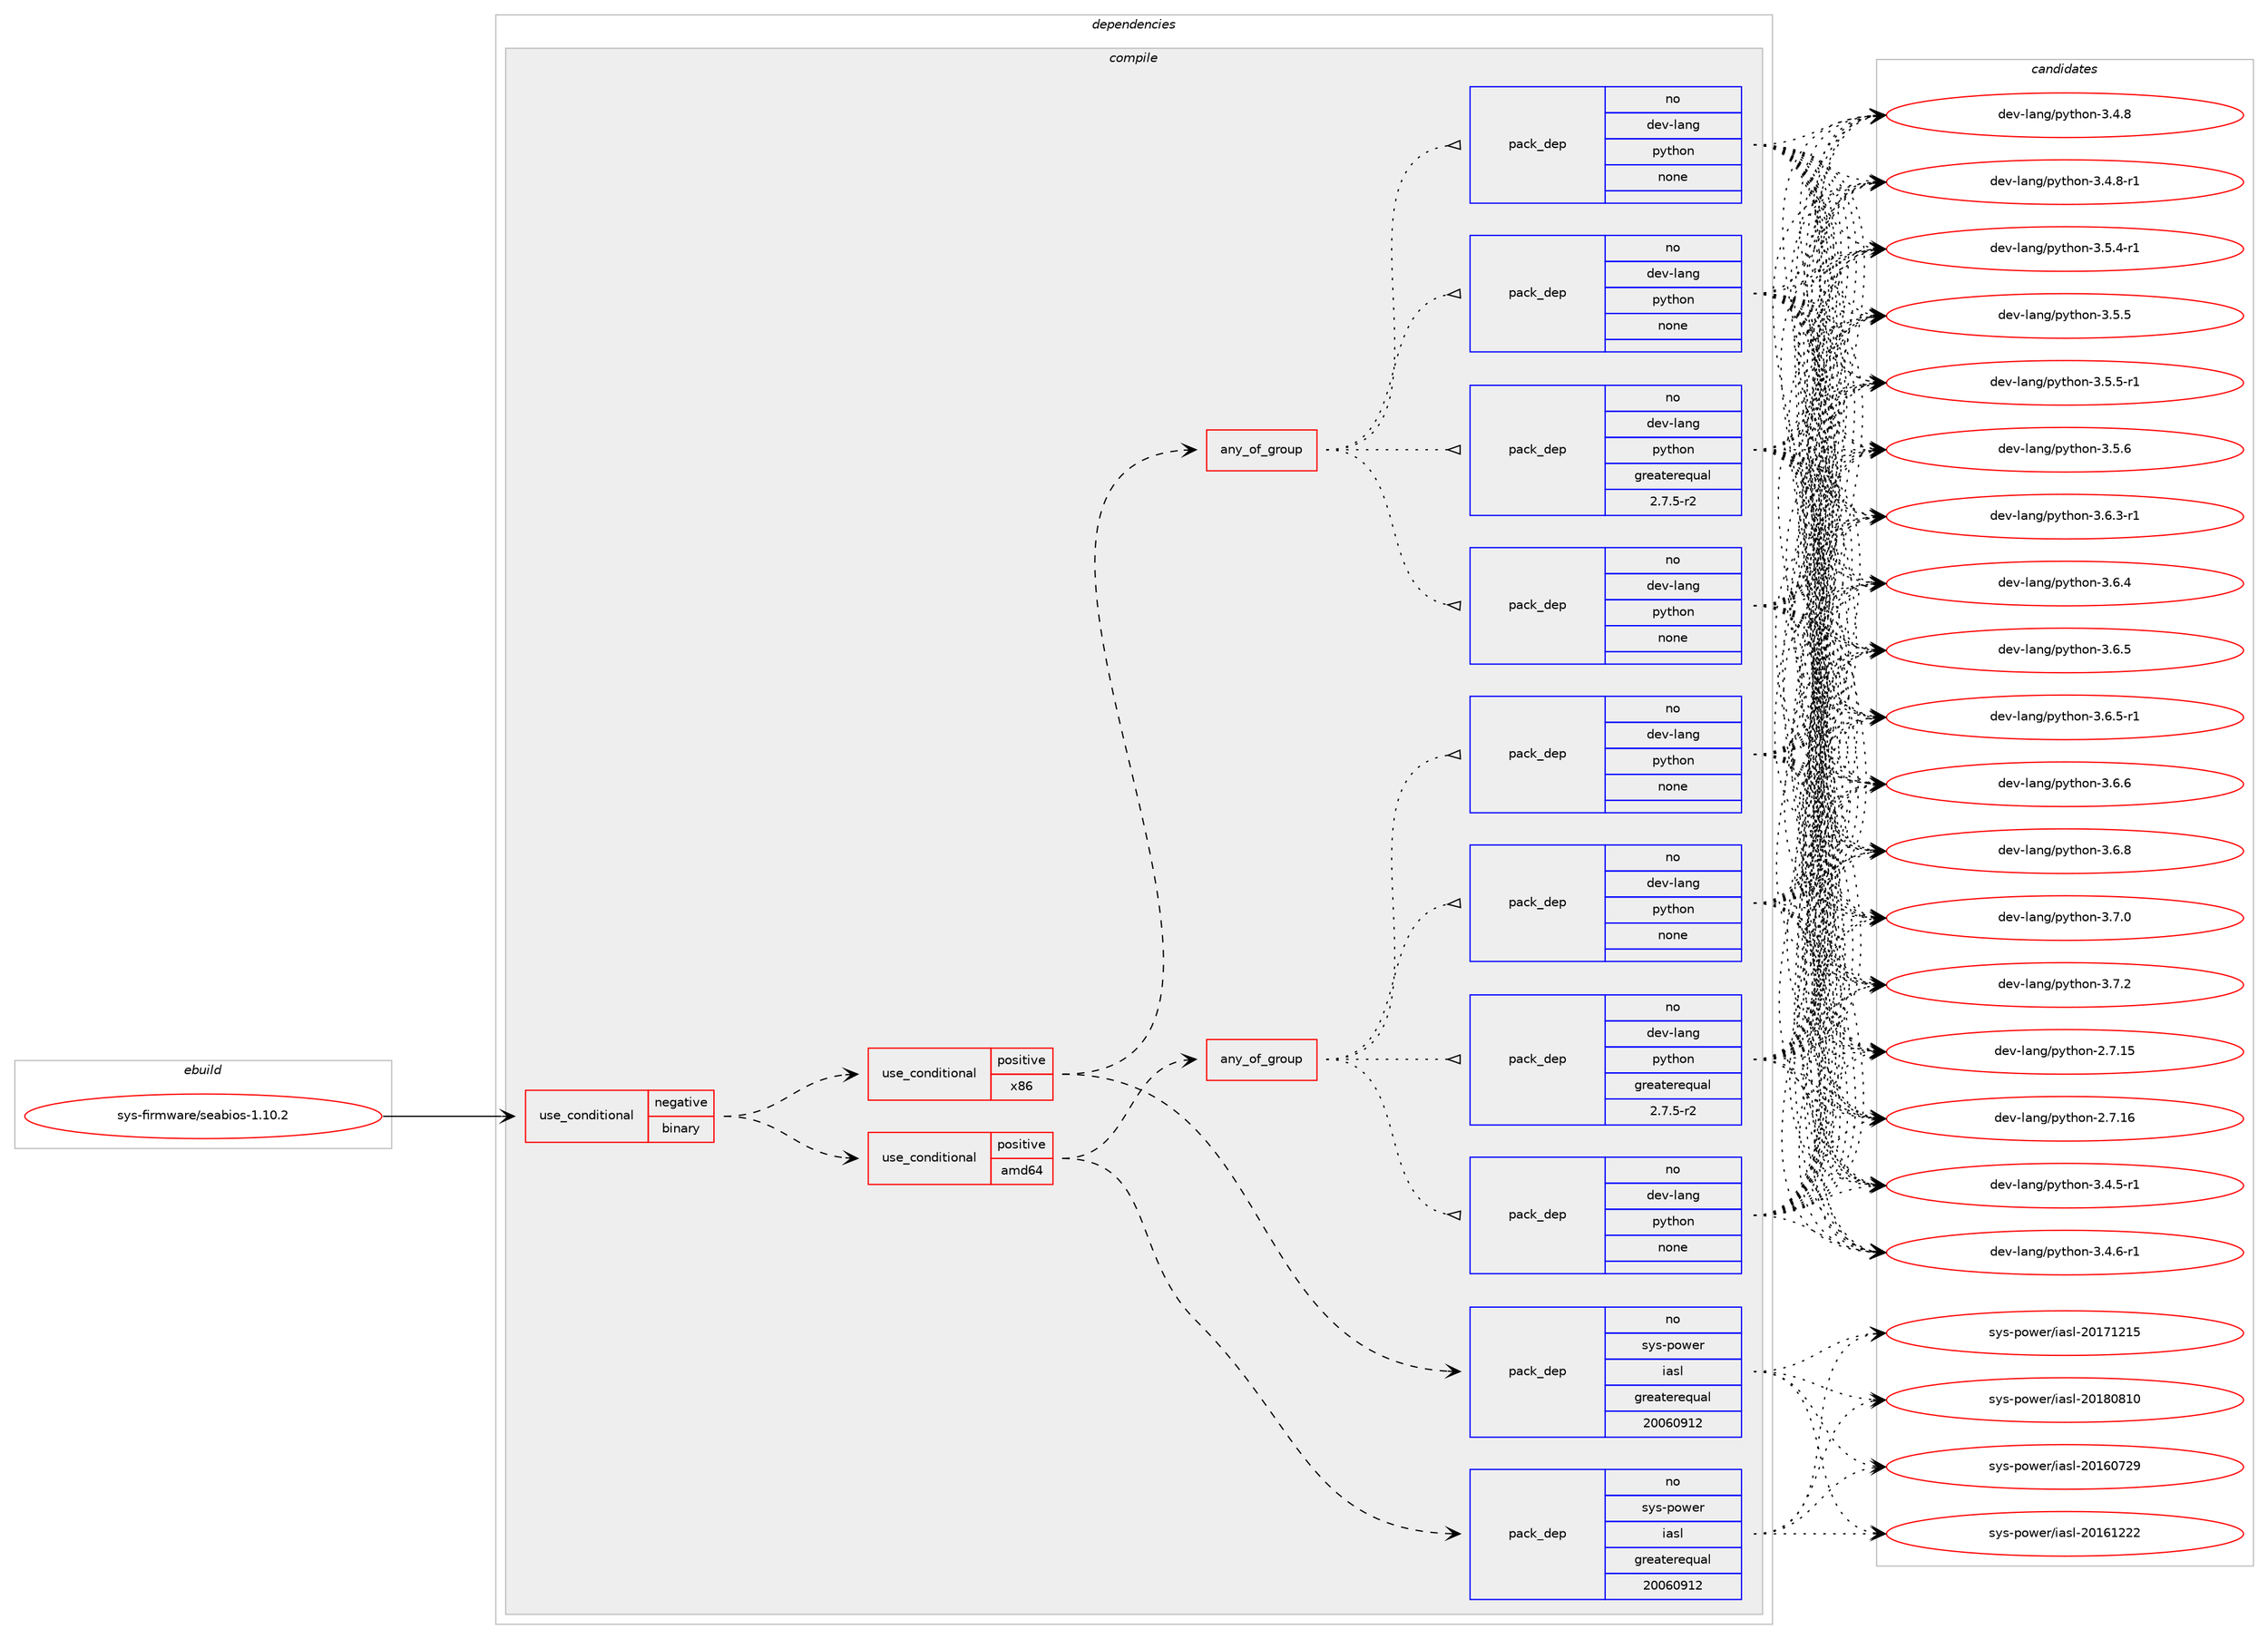 digraph prolog {

# *************
# Graph options
# *************

newrank=true;
concentrate=true;
compound=true;
graph [rankdir=LR,fontname=Helvetica,fontsize=10,ranksep=1.5];#, ranksep=2.5, nodesep=0.2];
edge  [arrowhead=vee];
node  [fontname=Helvetica,fontsize=10];

# **********
# The ebuild
# **********

subgraph cluster_leftcol {
color=gray;
rank=same;
label=<<i>ebuild</i>>;
id [label="sys-firmware/seabios-1.10.2", color=red, width=4, href="../sys-firmware/seabios-1.10.2.svg"];
}

# ****************
# The dependencies
# ****************

subgraph cluster_midcol {
color=gray;
label=<<i>dependencies</i>>;
subgraph cluster_compile {
fillcolor="#eeeeee";
style=filled;
label=<<i>compile</i>>;
subgraph cond460240 {
dependency1730478 [label=<<TABLE BORDER="0" CELLBORDER="1" CELLSPACING="0" CELLPADDING="4"><TR><TD ROWSPAN="3" CELLPADDING="10">use_conditional</TD></TR><TR><TD>negative</TD></TR><TR><TD>binary</TD></TR></TABLE>>, shape=none, color=red];
subgraph cond460241 {
dependency1730479 [label=<<TABLE BORDER="0" CELLBORDER="1" CELLSPACING="0" CELLPADDING="4"><TR><TD ROWSPAN="3" CELLPADDING="10">use_conditional</TD></TR><TR><TD>positive</TD></TR><TR><TD>amd64</TD></TR></TABLE>>, shape=none, color=red];
subgraph pack1241833 {
dependency1730480 [label=<<TABLE BORDER="0" CELLBORDER="1" CELLSPACING="0" CELLPADDING="4" WIDTH="220"><TR><TD ROWSPAN="6" CELLPADDING="30">pack_dep</TD></TR><TR><TD WIDTH="110">no</TD></TR><TR><TD>sys-power</TD></TR><TR><TD>iasl</TD></TR><TR><TD>greaterequal</TD></TR><TR><TD>20060912</TD></TR></TABLE>>, shape=none, color=blue];
}
dependency1730479:e -> dependency1730480:w [weight=20,style="dashed",arrowhead="vee"];
subgraph any27492 {
dependency1730481 [label=<<TABLE BORDER="0" CELLBORDER="1" CELLSPACING="0" CELLPADDING="4"><TR><TD CELLPADDING="10">any_of_group</TD></TR></TABLE>>, shape=none, color=red];subgraph pack1241834 {
dependency1730482 [label=<<TABLE BORDER="0" CELLBORDER="1" CELLSPACING="0" CELLPADDING="4" WIDTH="220"><TR><TD ROWSPAN="6" CELLPADDING="30">pack_dep</TD></TR><TR><TD WIDTH="110">no</TD></TR><TR><TD>dev-lang</TD></TR><TR><TD>python</TD></TR><TR><TD>none</TD></TR><TR><TD></TD></TR></TABLE>>, shape=none, color=blue];
}
dependency1730481:e -> dependency1730482:w [weight=20,style="dotted",arrowhead="oinv"];
subgraph pack1241835 {
dependency1730483 [label=<<TABLE BORDER="0" CELLBORDER="1" CELLSPACING="0" CELLPADDING="4" WIDTH="220"><TR><TD ROWSPAN="6" CELLPADDING="30">pack_dep</TD></TR><TR><TD WIDTH="110">no</TD></TR><TR><TD>dev-lang</TD></TR><TR><TD>python</TD></TR><TR><TD>none</TD></TR><TR><TD></TD></TR></TABLE>>, shape=none, color=blue];
}
dependency1730481:e -> dependency1730483:w [weight=20,style="dotted",arrowhead="oinv"];
subgraph pack1241836 {
dependency1730484 [label=<<TABLE BORDER="0" CELLBORDER="1" CELLSPACING="0" CELLPADDING="4" WIDTH="220"><TR><TD ROWSPAN="6" CELLPADDING="30">pack_dep</TD></TR><TR><TD WIDTH="110">no</TD></TR><TR><TD>dev-lang</TD></TR><TR><TD>python</TD></TR><TR><TD>none</TD></TR><TR><TD></TD></TR></TABLE>>, shape=none, color=blue];
}
dependency1730481:e -> dependency1730484:w [weight=20,style="dotted",arrowhead="oinv"];
subgraph pack1241837 {
dependency1730485 [label=<<TABLE BORDER="0" CELLBORDER="1" CELLSPACING="0" CELLPADDING="4" WIDTH="220"><TR><TD ROWSPAN="6" CELLPADDING="30">pack_dep</TD></TR><TR><TD WIDTH="110">no</TD></TR><TR><TD>dev-lang</TD></TR><TR><TD>python</TD></TR><TR><TD>greaterequal</TD></TR><TR><TD>2.7.5-r2</TD></TR></TABLE>>, shape=none, color=blue];
}
dependency1730481:e -> dependency1730485:w [weight=20,style="dotted",arrowhead="oinv"];
}
dependency1730479:e -> dependency1730481:w [weight=20,style="dashed",arrowhead="vee"];
}
dependency1730478:e -> dependency1730479:w [weight=20,style="dashed",arrowhead="vee"];
subgraph cond460242 {
dependency1730486 [label=<<TABLE BORDER="0" CELLBORDER="1" CELLSPACING="0" CELLPADDING="4"><TR><TD ROWSPAN="3" CELLPADDING="10">use_conditional</TD></TR><TR><TD>positive</TD></TR><TR><TD>x86</TD></TR></TABLE>>, shape=none, color=red];
subgraph pack1241838 {
dependency1730487 [label=<<TABLE BORDER="0" CELLBORDER="1" CELLSPACING="0" CELLPADDING="4" WIDTH="220"><TR><TD ROWSPAN="6" CELLPADDING="30">pack_dep</TD></TR><TR><TD WIDTH="110">no</TD></TR><TR><TD>sys-power</TD></TR><TR><TD>iasl</TD></TR><TR><TD>greaterequal</TD></TR><TR><TD>20060912</TD></TR></TABLE>>, shape=none, color=blue];
}
dependency1730486:e -> dependency1730487:w [weight=20,style="dashed",arrowhead="vee"];
subgraph any27493 {
dependency1730488 [label=<<TABLE BORDER="0" CELLBORDER="1" CELLSPACING="0" CELLPADDING="4"><TR><TD CELLPADDING="10">any_of_group</TD></TR></TABLE>>, shape=none, color=red];subgraph pack1241839 {
dependency1730489 [label=<<TABLE BORDER="0" CELLBORDER="1" CELLSPACING="0" CELLPADDING="4" WIDTH="220"><TR><TD ROWSPAN="6" CELLPADDING="30">pack_dep</TD></TR><TR><TD WIDTH="110">no</TD></TR><TR><TD>dev-lang</TD></TR><TR><TD>python</TD></TR><TR><TD>none</TD></TR><TR><TD></TD></TR></TABLE>>, shape=none, color=blue];
}
dependency1730488:e -> dependency1730489:w [weight=20,style="dotted",arrowhead="oinv"];
subgraph pack1241840 {
dependency1730490 [label=<<TABLE BORDER="0" CELLBORDER="1" CELLSPACING="0" CELLPADDING="4" WIDTH="220"><TR><TD ROWSPAN="6" CELLPADDING="30">pack_dep</TD></TR><TR><TD WIDTH="110">no</TD></TR><TR><TD>dev-lang</TD></TR><TR><TD>python</TD></TR><TR><TD>none</TD></TR><TR><TD></TD></TR></TABLE>>, shape=none, color=blue];
}
dependency1730488:e -> dependency1730490:w [weight=20,style="dotted",arrowhead="oinv"];
subgraph pack1241841 {
dependency1730491 [label=<<TABLE BORDER="0" CELLBORDER="1" CELLSPACING="0" CELLPADDING="4" WIDTH="220"><TR><TD ROWSPAN="6" CELLPADDING="30">pack_dep</TD></TR><TR><TD WIDTH="110">no</TD></TR><TR><TD>dev-lang</TD></TR><TR><TD>python</TD></TR><TR><TD>none</TD></TR><TR><TD></TD></TR></TABLE>>, shape=none, color=blue];
}
dependency1730488:e -> dependency1730491:w [weight=20,style="dotted",arrowhead="oinv"];
subgraph pack1241842 {
dependency1730492 [label=<<TABLE BORDER="0" CELLBORDER="1" CELLSPACING="0" CELLPADDING="4" WIDTH="220"><TR><TD ROWSPAN="6" CELLPADDING="30">pack_dep</TD></TR><TR><TD WIDTH="110">no</TD></TR><TR><TD>dev-lang</TD></TR><TR><TD>python</TD></TR><TR><TD>greaterequal</TD></TR><TR><TD>2.7.5-r2</TD></TR></TABLE>>, shape=none, color=blue];
}
dependency1730488:e -> dependency1730492:w [weight=20,style="dotted",arrowhead="oinv"];
}
dependency1730486:e -> dependency1730488:w [weight=20,style="dashed",arrowhead="vee"];
}
dependency1730478:e -> dependency1730486:w [weight=20,style="dashed",arrowhead="vee"];
}
id:e -> dependency1730478:w [weight=20,style="solid",arrowhead="vee"];
}
subgraph cluster_compileandrun {
fillcolor="#eeeeee";
style=filled;
label=<<i>compile and run</i>>;
}
subgraph cluster_run {
fillcolor="#eeeeee";
style=filled;
label=<<i>run</i>>;
}
}

# **************
# The candidates
# **************

subgraph cluster_choices {
rank=same;
color=gray;
label=<<i>candidates</i>>;

subgraph choice1241833 {
color=black;
nodesep=1;
choice115121115451121111191011144710597115108455048495448555057 [label="sys-power/iasl-20160729", color=red, width=4,href="../sys-power/iasl-20160729.svg"];
choice115121115451121111191011144710597115108455048495449505050 [label="sys-power/iasl-20161222", color=red, width=4,href="../sys-power/iasl-20161222.svg"];
choice115121115451121111191011144710597115108455048495549504953 [label="sys-power/iasl-20171215", color=red, width=4,href="../sys-power/iasl-20171215.svg"];
choice115121115451121111191011144710597115108455048495648564948 [label="sys-power/iasl-20180810", color=red, width=4,href="../sys-power/iasl-20180810.svg"];
dependency1730480:e -> choice115121115451121111191011144710597115108455048495448555057:w [style=dotted,weight="100"];
dependency1730480:e -> choice115121115451121111191011144710597115108455048495449505050:w [style=dotted,weight="100"];
dependency1730480:e -> choice115121115451121111191011144710597115108455048495549504953:w [style=dotted,weight="100"];
dependency1730480:e -> choice115121115451121111191011144710597115108455048495648564948:w [style=dotted,weight="100"];
}
subgraph choice1241834 {
color=black;
nodesep=1;
choice10010111845108971101034711212111610411111045504655464953 [label="dev-lang/python-2.7.15", color=red, width=4,href="../dev-lang/python-2.7.15.svg"];
choice10010111845108971101034711212111610411111045504655464954 [label="dev-lang/python-2.7.16", color=red, width=4,href="../dev-lang/python-2.7.16.svg"];
choice1001011184510897110103471121211161041111104551465246534511449 [label="dev-lang/python-3.4.5-r1", color=red, width=4,href="../dev-lang/python-3.4.5-r1.svg"];
choice1001011184510897110103471121211161041111104551465246544511449 [label="dev-lang/python-3.4.6-r1", color=red, width=4,href="../dev-lang/python-3.4.6-r1.svg"];
choice100101118451089711010347112121116104111110455146524656 [label="dev-lang/python-3.4.8", color=red, width=4,href="../dev-lang/python-3.4.8.svg"];
choice1001011184510897110103471121211161041111104551465246564511449 [label="dev-lang/python-3.4.8-r1", color=red, width=4,href="../dev-lang/python-3.4.8-r1.svg"];
choice1001011184510897110103471121211161041111104551465346524511449 [label="dev-lang/python-3.5.4-r1", color=red, width=4,href="../dev-lang/python-3.5.4-r1.svg"];
choice100101118451089711010347112121116104111110455146534653 [label="dev-lang/python-3.5.5", color=red, width=4,href="../dev-lang/python-3.5.5.svg"];
choice1001011184510897110103471121211161041111104551465346534511449 [label="dev-lang/python-3.5.5-r1", color=red, width=4,href="../dev-lang/python-3.5.5-r1.svg"];
choice100101118451089711010347112121116104111110455146534654 [label="dev-lang/python-3.5.6", color=red, width=4,href="../dev-lang/python-3.5.6.svg"];
choice1001011184510897110103471121211161041111104551465446514511449 [label="dev-lang/python-3.6.3-r1", color=red, width=4,href="../dev-lang/python-3.6.3-r1.svg"];
choice100101118451089711010347112121116104111110455146544652 [label="dev-lang/python-3.6.4", color=red, width=4,href="../dev-lang/python-3.6.4.svg"];
choice100101118451089711010347112121116104111110455146544653 [label="dev-lang/python-3.6.5", color=red, width=4,href="../dev-lang/python-3.6.5.svg"];
choice1001011184510897110103471121211161041111104551465446534511449 [label="dev-lang/python-3.6.5-r1", color=red, width=4,href="../dev-lang/python-3.6.5-r1.svg"];
choice100101118451089711010347112121116104111110455146544654 [label="dev-lang/python-3.6.6", color=red, width=4,href="../dev-lang/python-3.6.6.svg"];
choice100101118451089711010347112121116104111110455146544656 [label="dev-lang/python-3.6.8", color=red, width=4,href="../dev-lang/python-3.6.8.svg"];
choice100101118451089711010347112121116104111110455146554648 [label="dev-lang/python-3.7.0", color=red, width=4,href="../dev-lang/python-3.7.0.svg"];
choice100101118451089711010347112121116104111110455146554650 [label="dev-lang/python-3.7.2", color=red, width=4,href="../dev-lang/python-3.7.2.svg"];
dependency1730482:e -> choice10010111845108971101034711212111610411111045504655464953:w [style=dotted,weight="100"];
dependency1730482:e -> choice10010111845108971101034711212111610411111045504655464954:w [style=dotted,weight="100"];
dependency1730482:e -> choice1001011184510897110103471121211161041111104551465246534511449:w [style=dotted,weight="100"];
dependency1730482:e -> choice1001011184510897110103471121211161041111104551465246544511449:w [style=dotted,weight="100"];
dependency1730482:e -> choice100101118451089711010347112121116104111110455146524656:w [style=dotted,weight="100"];
dependency1730482:e -> choice1001011184510897110103471121211161041111104551465246564511449:w [style=dotted,weight="100"];
dependency1730482:e -> choice1001011184510897110103471121211161041111104551465346524511449:w [style=dotted,weight="100"];
dependency1730482:e -> choice100101118451089711010347112121116104111110455146534653:w [style=dotted,weight="100"];
dependency1730482:e -> choice1001011184510897110103471121211161041111104551465346534511449:w [style=dotted,weight="100"];
dependency1730482:e -> choice100101118451089711010347112121116104111110455146534654:w [style=dotted,weight="100"];
dependency1730482:e -> choice1001011184510897110103471121211161041111104551465446514511449:w [style=dotted,weight="100"];
dependency1730482:e -> choice100101118451089711010347112121116104111110455146544652:w [style=dotted,weight="100"];
dependency1730482:e -> choice100101118451089711010347112121116104111110455146544653:w [style=dotted,weight="100"];
dependency1730482:e -> choice1001011184510897110103471121211161041111104551465446534511449:w [style=dotted,weight="100"];
dependency1730482:e -> choice100101118451089711010347112121116104111110455146544654:w [style=dotted,weight="100"];
dependency1730482:e -> choice100101118451089711010347112121116104111110455146544656:w [style=dotted,weight="100"];
dependency1730482:e -> choice100101118451089711010347112121116104111110455146554648:w [style=dotted,weight="100"];
dependency1730482:e -> choice100101118451089711010347112121116104111110455146554650:w [style=dotted,weight="100"];
}
subgraph choice1241835 {
color=black;
nodesep=1;
choice10010111845108971101034711212111610411111045504655464953 [label="dev-lang/python-2.7.15", color=red, width=4,href="../dev-lang/python-2.7.15.svg"];
choice10010111845108971101034711212111610411111045504655464954 [label="dev-lang/python-2.7.16", color=red, width=4,href="../dev-lang/python-2.7.16.svg"];
choice1001011184510897110103471121211161041111104551465246534511449 [label="dev-lang/python-3.4.5-r1", color=red, width=4,href="../dev-lang/python-3.4.5-r1.svg"];
choice1001011184510897110103471121211161041111104551465246544511449 [label="dev-lang/python-3.4.6-r1", color=red, width=4,href="../dev-lang/python-3.4.6-r1.svg"];
choice100101118451089711010347112121116104111110455146524656 [label="dev-lang/python-3.4.8", color=red, width=4,href="../dev-lang/python-3.4.8.svg"];
choice1001011184510897110103471121211161041111104551465246564511449 [label="dev-lang/python-3.4.8-r1", color=red, width=4,href="../dev-lang/python-3.4.8-r1.svg"];
choice1001011184510897110103471121211161041111104551465346524511449 [label="dev-lang/python-3.5.4-r1", color=red, width=4,href="../dev-lang/python-3.5.4-r1.svg"];
choice100101118451089711010347112121116104111110455146534653 [label="dev-lang/python-3.5.5", color=red, width=4,href="../dev-lang/python-3.5.5.svg"];
choice1001011184510897110103471121211161041111104551465346534511449 [label="dev-lang/python-3.5.5-r1", color=red, width=4,href="../dev-lang/python-3.5.5-r1.svg"];
choice100101118451089711010347112121116104111110455146534654 [label="dev-lang/python-3.5.6", color=red, width=4,href="../dev-lang/python-3.5.6.svg"];
choice1001011184510897110103471121211161041111104551465446514511449 [label="dev-lang/python-3.6.3-r1", color=red, width=4,href="../dev-lang/python-3.6.3-r1.svg"];
choice100101118451089711010347112121116104111110455146544652 [label="dev-lang/python-3.6.4", color=red, width=4,href="../dev-lang/python-3.6.4.svg"];
choice100101118451089711010347112121116104111110455146544653 [label="dev-lang/python-3.6.5", color=red, width=4,href="../dev-lang/python-3.6.5.svg"];
choice1001011184510897110103471121211161041111104551465446534511449 [label="dev-lang/python-3.6.5-r1", color=red, width=4,href="../dev-lang/python-3.6.5-r1.svg"];
choice100101118451089711010347112121116104111110455146544654 [label="dev-lang/python-3.6.6", color=red, width=4,href="../dev-lang/python-3.6.6.svg"];
choice100101118451089711010347112121116104111110455146544656 [label="dev-lang/python-3.6.8", color=red, width=4,href="../dev-lang/python-3.6.8.svg"];
choice100101118451089711010347112121116104111110455146554648 [label="dev-lang/python-3.7.0", color=red, width=4,href="../dev-lang/python-3.7.0.svg"];
choice100101118451089711010347112121116104111110455146554650 [label="dev-lang/python-3.7.2", color=red, width=4,href="../dev-lang/python-3.7.2.svg"];
dependency1730483:e -> choice10010111845108971101034711212111610411111045504655464953:w [style=dotted,weight="100"];
dependency1730483:e -> choice10010111845108971101034711212111610411111045504655464954:w [style=dotted,weight="100"];
dependency1730483:e -> choice1001011184510897110103471121211161041111104551465246534511449:w [style=dotted,weight="100"];
dependency1730483:e -> choice1001011184510897110103471121211161041111104551465246544511449:w [style=dotted,weight="100"];
dependency1730483:e -> choice100101118451089711010347112121116104111110455146524656:w [style=dotted,weight="100"];
dependency1730483:e -> choice1001011184510897110103471121211161041111104551465246564511449:w [style=dotted,weight="100"];
dependency1730483:e -> choice1001011184510897110103471121211161041111104551465346524511449:w [style=dotted,weight="100"];
dependency1730483:e -> choice100101118451089711010347112121116104111110455146534653:w [style=dotted,weight="100"];
dependency1730483:e -> choice1001011184510897110103471121211161041111104551465346534511449:w [style=dotted,weight="100"];
dependency1730483:e -> choice100101118451089711010347112121116104111110455146534654:w [style=dotted,weight="100"];
dependency1730483:e -> choice1001011184510897110103471121211161041111104551465446514511449:w [style=dotted,weight="100"];
dependency1730483:e -> choice100101118451089711010347112121116104111110455146544652:w [style=dotted,weight="100"];
dependency1730483:e -> choice100101118451089711010347112121116104111110455146544653:w [style=dotted,weight="100"];
dependency1730483:e -> choice1001011184510897110103471121211161041111104551465446534511449:w [style=dotted,weight="100"];
dependency1730483:e -> choice100101118451089711010347112121116104111110455146544654:w [style=dotted,weight="100"];
dependency1730483:e -> choice100101118451089711010347112121116104111110455146544656:w [style=dotted,weight="100"];
dependency1730483:e -> choice100101118451089711010347112121116104111110455146554648:w [style=dotted,weight="100"];
dependency1730483:e -> choice100101118451089711010347112121116104111110455146554650:w [style=dotted,weight="100"];
}
subgraph choice1241836 {
color=black;
nodesep=1;
choice10010111845108971101034711212111610411111045504655464953 [label="dev-lang/python-2.7.15", color=red, width=4,href="../dev-lang/python-2.7.15.svg"];
choice10010111845108971101034711212111610411111045504655464954 [label="dev-lang/python-2.7.16", color=red, width=4,href="../dev-lang/python-2.7.16.svg"];
choice1001011184510897110103471121211161041111104551465246534511449 [label="dev-lang/python-3.4.5-r1", color=red, width=4,href="../dev-lang/python-3.4.5-r1.svg"];
choice1001011184510897110103471121211161041111104551465246544511449 [label="dev-lang/python-3.4.6-r1", color=red, width=4,href="../dev-lang/python-3.4.6-r1.svg"];
choice100101118451089711010347112121116104111110455146524656 [label="dev-lang/python-3.4.8", color=red, width=4,href="../dev-lang/python-3.4.8.svg"];
choice1001011184510897110103471121211161041111104551465246564511449 [label="dev-lang/python-3.4.8-r1", color=red, width=4,href="../dev-lang/python-3.4.8-r1.svg"];
choice1001011184510897110103471121211161041111104551465346524511449 [label="dev-lang/python-3.5.4-r1", color=red, width=4,href="../dev-lang/python-3.5.4-r1.svg"];
choice100101118451089711010347112121116104111110455146534653 [label="dev-lang/python-3.5.5", color=red, width=4,href="../dev-lang/python-3.5.5.svg"];
choice1001011184510897110103471121211161041111104551465346534511449 [label="dev-lang/python-3.5.5-r1", color=red, width=4,href="../dev-lang/python-3.5.5-r1.svg"];
choice100101118451089711010347112121116104111110455146534654 [label="dev-lang/python-3.5.6", color=red, width=4,href="../dev-lang/python-3.5.6.svg"];
choice1001011184510897110103471121211161041111104551465446514511449 [label="dev-lang/python-3.6.3-r1", color=red, width=4,href="../dev-lang/python-3.6.3-r1.svg"];
choice100101118451089711010347112121116104111110455146544652 [label="dev-lang/python-3.6.4", color=red, width=4,href="../dev-lang/python-3.6.4.svg"];
choice100101118451089711010347112121116104111110455146544653 [label="dev-lang/python-3.6.5", color=red, width=4,href="../dev-lang/python-3.6.5.svg"];
choice1001011184510897110103471121211161041111104551465446534511449 [label="dev-lang/python-3.6.5-r1", color=red, width=4,href="../dev-lang/python-3.6.5-r1.svg"];
choice100101118451089711010347112121116104111110455146544654 [label="dev-lang/python-3.6.6", color=red, width=4,href="../dev-lang/python-3.6.6.svg"];
choice100101118451089711010347112121116104111110455146544656 [label="dev-lang/python-3.6.8", color=red, width=4,href="../dev-lang/python-3.6.8.svg"];
choice100101118451089711010347112121116104111110455146554648 [label="dev-lang/python-3.7.0", color=red, width=4,href="../dev-lang/python-3.7.0.svg"];
choice100101118451089711010347112121116104111110455146554650 [label="dev-lang/python-3.7.2", color=red, width=4,href="../dev-lang/python-3.7.2.svg"];
dependency1730484:e -> choice10010111845108971101034711212111610411111045504655464953:w [style=dotted,weight="100"];
dependency1730484:e -> choice10010111845108971101034711212111610411111045504655464954:w [style=dotted,weight="100"];
dependency1730484:e -> choice1001011184510897110103471121211161041111104551465246534511449:w [style=dotted,weight="100"];
dependency1730484:e -> choice1001011184510897110103471121211161041111104551465246544511449:w [style=dotted,weight="100"];
dependency1730484:e -> choice100101118451089711010347112121116104111110455146524656:w [style=dotted,weight="100"];
dependency1730484:e -> choice1001011184510897110103471121211161041111104551465246564511449:w [style=dotted,weight="100"];
dependency1730484:e -> choice1001011184510897110103471121211161041111104551465346524511449:w [style=dotted,weight="100"];
dependency1730484:e -> choice100101118451089711010347112121116104111110455146534653:w [style=dotted,weight="100"];
dependency1730484:e -> choice1001011184510897110103471121211161041111104551465346534511449:w [style=dotted,weight="100"];
dependency1730484:e -> choice100101118451089711010347112121116104111110455146534654:w [style=dotted,weight="100"];
dependency1730484:e -> choice1001011184510897110103471121211161041111104551465446514511449:w [style=dotted,weight="100"];
dependency1730484:e -> choice100101118451089711010347112121116104111110455146544652:w [style=dotted,weight="100"];
dependency1730484:e -> choice100101118451089711010347112121116104111110455146544653:w [style=dotted,weight="100"];
dependency1730484:e -> choice1001011184510897110103471121211161041111104551465446534511449:w [style=dotted,weight="100"];
dependency1730484:e -> choice100101118451089711010347112121116104111110455146544654:w [style=dotted,weight="100"];
dependency1730484:e -> choice100101118451089711010347112121116104111110455146544656:w [style=dotted,weight="100"];
dependency1730484:e -> choice100101118451089711010347112121116104111110455146554648:w [style=dotted,weight="100"];
dependency1730484:e -> choice100101118451089711010347112121116104111110455146554650:w [style=dotted,weight="100"];
}
subgraph choice1241837 {
color=black;
nodesep=1;
choice10010111845108971101034711212111610411111045504655464953 [label="dev-lang/python-2.7.15", color=red, width=4,href="../dev-lang/python-2.7.15.svg"];
choice10010111845108971101034711212111610411111045504655464954 [label="dev-lang/python-2.7.16", color=red, width=4,href="../dev-lang/python-2.7.16.svg"];
choice1001011184510897110103471121211161041111104551465246534511449 [label="dev-lang/python-3.4.5-r1", color=red, width=4,href="../dev-lang/python-3.4.5-r1.svg"];
choice1001011184510897110103471121211161041111104551465246544511449 [label="dev-lang/python-3.4.6-r1", color=red, width=4,href="../dev-lang/python-3.4.6-r1.svg"];
choice100101118451089711010347112121116104111110455146524656 [label="dev-lang/python-3.4.8", color=red, width=4,href="../dev-lang/python-3.4.8.svg"];
choice1001011184510897110103471121211161041111104551465246564511449 [label="dev-lang/python-3.4.8-r1", color=red, width=4,href="../dev-lang/python-3.4.8-r1.svg"];
choice1001011184510897110103471121211161041111104551465346524511449 [label="dev-lang/python-3.5.4-r1", color=red, width=4,href="../dev-lang/python-3.5.4-r1.svg"];
choice100101118451089711010347112121116104111110455146534653 [label="dev-lang/python-3.5.5", color=red, width=4,href="../dev-lang/python-3.5.5.svg"];
choice1001011184510897110103471121211161041111104551465346534511449 [label="dev-lang/python-3.5.5-r1", color=red, width=4,href="../dev-lang/python-3.5.5-r1.svg"];
choice100101118451089711010347112121116104111110455146534654 [label="dev-lang/python-3.5.6", color=red, width=4,href="../dev-lang/python-3.5.6.svg"];
choice1001011184510897110103471121211161041111104551465446514511449 [label="dev-lang/python-3.6.3-r1", color=red, width=4,href="../dev-lang/python-3.6.3-r1.svg"];
choice100101118451089711010347112121116104111110455146544652 [label="dev-lang/python-3.6.4", color=red, width=4,href="../dev-lang/python-3.6.4.svg"];
choice100101118451089711010347112121116104111110455146544653 [label="dev-lang/python-3.6.5", color=red, width=4,href="../dev-lang/python-3.6.5.svg"];
choice1001011184510897110103471121211161041111104551465446534511449 [label="dev-lang/python-3.6.5-r1", color=red, width=4,href="../dev-lang/python-3.6.5-r1.svg"];
choice100101118451089711010347112121116104111110455146544654 [label="dev-lang/python-3.6.6", color=red, width=4,href="../dev-lang/python-3.6.6.svg"];
choice100101118451089711010347112121116104111110455146544656 [label="dev-lang/python-3.6.8", color=red, width=4,href="../dev-lang/python-3.6.8.svg"];
choice100101118451089711010347112121116104111110455146554648 [label="dev-lang/python-3.7.0", color=red, width=4,href="../dev-lang/python-3.7.0.svg"];
choice100101118451089711010347112121116104111110455146554650 [label="dev-lang/python-3.7.2", color=red, width=4,href="../dev-lang/python-3.7.2.svg"];
dependency1730485:e -> choice10010111845108971101034711212111610411111045504655464953:w [style=dotted,weight="100"];
dependency1730485:e -> choice10010111845108971101034711212111610411111045504655464954:w [style=dotted,weight="100"];
dependency1730485:e -> choice1001011184510897110103471121211161041111104551465246534511449:w [style=dotted,weight="100"];
dependency1730485:e -> choice1001011184510897110103471121211161041111104551465246544511449:w [style=dotted,weight="100"];
dependency1730485:e -> choice100101118451089711010347112121116104111110455146524656:w [style=dotted,weight="100"];
dependency1730485:e -> choice1001011184510897110103471121211161041111104551465246564511449:w [style=dotted,weight="100"];
dependency1730485:e -> choice1001011184510897110103471121211161041111104551465346524511449:w [style=dotted,weight="100"];
dependency1730485:e -> choice100101118451089711010347112121116104111110455146534653:w [style=dotted,weight="100"];
dependency1730485:e -> choice1001011184510897110103471121211161041111104551465346534511449:w [style=dotted,weight="100"];
dependency1730485:e -> choice100101118451089711010347112121116104111110455146534654:w [style=dotted,weight="100"];
dependency1730485:e -> choice1001011184510897110103471121211161041111104551465446514511449:w [style=dotted,weight="100"];
dependency1730485:e -> choice100101118451089711010347112121116104111110455146544652:w [style=dotted,weight="100"];
dependency1730485:e -> choice100101118451089711010347112121116104111110455146544653:w [style=dotted,weight="100"];
dependency1730485:e -> choice1001011184510897110103471121211161041111104551465446534511449:w [style=dotted,weight="100"];
dependency1730485:e -> choice100101118451089711010347112121116104111110455146544654:w [style=dotted,weight="100"];
dependency1730485:e -> choice100101118451089711010347112121116104111110455146544656:w [style=dotted,weight="100"];
dependency1730485:e -> choice100101118451089711010347112121116104111110455146554648:w [style=dotted,weight="100"];
dependency1730485:e -> choice100101118451089711010347112121116104111110455146554650:w [style=dotted,weight="100"];
}
subgraph choice1241838 {
color=black;
nodesep=1;
choice115121115451121111191011144710597115108455048495448555057 [label="sys-power/iasl-20160729", color=red, width=4,href="../sys-power/iasl-20160729.svg"];
choice115121115451121111191011144710597115108455048495449505050 [label="sys-power/iasl-20161222", color=red, width=4,href="../sys-power/iasl-20161222.svg"];
choice115121115451121111191011144710597115108455048495549504953 [label="sys-power/iasl-20171215", color=red, width=4,href="../sys-power/iasl-20171215.svg"];
choice115121115451121111191011144710597115108455048495648564948 [label="sys-power/iasl-20180810", color=red, width=4,href="../sys-power/iasl-20180810.svg"];
dependency1730487:e -> choice115121115451121111191011144710597115108455048495448555057:w [style=dotted,weight="100"];
dependency1730487:e -> choice115121115451121111191011144710597115108455048495449505050:w [style=dotted,weight="100"];
dependency1730487:e -> choice115121115451121111191011144710597115108455048495549504953:w [style=dotted,weight="100"];
dependency1730487:e -> choice115121115451121111191011144710597115108455048495648564948:w [style=dotted,weight="100"];
}
subgraph choice1241839 {
color=black;
nodesep=1;
choice10010111845108971101034711212111610411111045504655464953 [label="dev-lang/python-2.7.15", color=red, width=4,href="../dev-lang/python-2.7.15.svg"];
choice10010111845108971101034711212111610411111045504655464954 [label="dev-lang/python-2.7.16", color=red, width=4,href="../dev-lang/python-2.7.16.svg"];
choice1001011184510897110103471121211161041111104551465246534511449 [label="dev-lang/python-3.4.5-r1", color=red, width=4,href="../dev-lang/python-3.4.5-r1.svg"];
choice1001011184510897110103471121211161041111104551465246544511449 [label="dev-lang/python-3.4.6-r1", color=red, width=4,href="../dev-lang/python-3.4.6-r1.svg"];
choice100101118451089711010347112121116104111110455146524656 [label="dev-lang/python-3.4.8", color=red, width=4,href="../dev-lang/python-3.4.8.svg"];
choice1001011184510897110103471121211161041111104551465246564511449 [label="dev-lang/python-3.4.8-r1", color=red, width=4,href="../dev-lang/python-3.4.8-r1.svg"];
choice1001011184510897110103471121211161041111104551465346524511449 [label="dev-lang/python-3.5.4-r1", color=red, width=4,href="../dev-lang/python-3.5.4-r1.svg"];
choice100101118451089711010347112121116104111110455146534653 [label="dev-lang/python-3.5.5", color=red, width=4,href="../dev-lang/python-3.5.5.svg"];
choice1001011184510897110103471121211161041111104551465346534511449 [label="dev-lang/python-3.5.5-r1", color=red, width=4,href="../dev-lang/python-3.5.5-r1.svg"];
choice100101118451089711010347112121116104111110455146534654 [label="dev-lang/python-3.5.6", color=red, width=4,href="../dev-lang/python-3.5.6.svg"];
choice1001011184510897110103471121211161041111104551465446514511449 [label="dev-lang/python-3.6.3-r1", color=red, width=4,href="../dev-lang/python-3.6.3-r1.svg"];
choice100101118451089711010347112121116104111110455146544652 [label="dev-lang/python-3.6.4", color=red, width=4,href="../dev-lang/python-3.6.4.svg"];
choice100101118451089711010347112121116104111110455146544653 [label="dev-lang/python-3.6.5", color=red, width=4,href="../dev-lang/python-3.6.5.svg"];
choice1001011184510897110103471121211161041111104551465446534511449 [label="dev-lang/python-3.6.5-r1", color=red, width=4,href="../dev-lang/python-3.6.5-r1.svg"];
choice100101118451089711010347112121116104111110455146544654 [label="dev-lang/python-3.6.6", color=red, width=4,href="../dev-lang/python-3.6.6.svg"];
choice100101118451089711010347112121116104111110455146544656 [label="dev-lang/python-3.6.8", color=red, width=4,href="../dev-lang/python-3.6.8.svg"];
choice100101118451089711010347112121116104111110455146554648 [label="dev-lang/python-3.7.0", color=red, width=4,href="../dev-lang/python-3.7.0.svg"];
choice100101118451089711010347112121116104111110455146554650 [label="dev-lang/python-3.7.2", color=red, width=4,href="../dev-lang/python-3.7.2.svg"];
dependency1730489:e -> choice10010111845108971101034711212111610411111045504655464953:w [style=dotted,weight="100"];
dependency1730489:e -> choice10010111845108971101034711212111610411111045504655464954:w [style=dotted,weight="100"];
dependency1730489:e -> choice1001011184510897110103471121211161041111104551465246534511449:w [style=dotted,weight="100"];
dependency1730489:e -> choice1001011184510897110103471121211161041111104551465246544511449:w [style=dotted,weight="100"];
dependency1730489:e -> choice100101118451089711010347112121116104111110455146524656:w [style=dotted,weight="100"];
dependency1730489:e -> choice1001011184510897110103471121211161041111104551465246564511449:w [style=dotted,weight="100"];
dependency1730489:e -> choice1001011184510897110103471121211161041111104551465346524511449:w [style=dotted,weight="100"];
dependency1730489:e -> choice100101118451089711010347112121116104111110455146534653:w [style=dotted,weight="100"];
dependency1730489:e -> choice1001011184510897110103471121211161041111104551465346534511449:w [style=dotted,weight="100"];
dependency1730489:e -> choice100101118451089711010347112121116104111110455146534654:w [style=dotted,weight="100"];
dependency1730489:e -> choice1001011184510897110103471121211161041111104551465446514511449:w [style=dotted,weight="100"];
dependency1730489:e -> choice100101118451089711010347112121116104111110455146544652:w [style=dotted,weight="100"];
dependency1730489:e -> choice100101118451089711010347112121116104111110455146544653:w [style=dotted,weight="100"];
dependency1730489:e -> choice1001011184510897110103471121211161041111104551465446534511449:w [style=dotted,weight="100"];
dependency1730489:e -> choice100101118451089711010347112121116104111110455146544654:w [style=dotted,weight="100"];
dependency1730489:e -> choice100101118451089711010347112121116104111110455146544656:w [style=dotted,weight="100"];
dependency1730489:e -> choice100101118451089711010347112121116104111110455146554648:w [style=dotted,weight="100"];
dependency1730489:e -> choice100101118451089711010347112121116104111110455146554650:w [style=dotted,weight="100"];
}
subgraph choice1241840 {
color=black;
nodesep=1;
choice10010111845108971101034711212111610411111045504655464953 [label="dev-lang/python-2.7.15", color=red, width=4,href="../dev-lang/python-2.7.15.svg"];
choice10010111845108971101034711212111610411111045504655464954 [label="dev-lang/python-2.7.16", color=red, width=4,href="../dev-lang/python-2.7.16.svg"];
choice1001011184510897110103471121211161041111104551465246534511449 [label="dev-lang/python-3.4.5-r1", color=red, width=4,href="../dev-lang/python-3.4.5-r1.svg"];
choice1001011184510897110103471121211161041111104551465246544511449 [label="dev-lang/python-3.4.6-r1", color=red, width=4,href="../dev-lang/python-3.4.6-r1.svg"];
choice100101118451089711010347112121116104111110455146524656 [label="dev-lang/python-3.4.8", color=red, width=4,href="../dev-lang/python-3.4.8.svg"];
choice1001011184510897110103471121211161041111104551465246564511449 [label="dev-lang/python-3.4.8-r1", color=red, width=4,href="../dev-lang/python-3.4.8-r1.svg"];
choice1001011184510897110103471121211161041111104551465346524511449 [label="dev-lang/python-3.5.4-r1", color=red, width=4,href="../dev-lang/python-3.5.4-r1.svg"];
choice100101118451089711010347112121116104111110455146534653 [label="dev-lang/python-3.5.5", color=red, width=4,href="../dev-lang/python-3.5.5.svg"];
choice1001011184510897110103471121211161041111104551465346534511449 [label="dev-lang/python-3.5.5-r1", color=red, width=4,href="../dev-lang/python-3.5.5-r1.svg"];
choice100101118451089711010347112121116104111110455146534654 [label="dev-lang/python-3.5.6", color=red, width=4,href="../dev-lang/python-3.5.6.svg"];
choice1001011184510897110103471121211161041111104551465446514511449 [label="dev-lang/python-3.6.3-r1", color=red, width=4,href="../dev-lang/python-3.6.3-r1.svg"];
choice100101118451089711010347112121116104111110455146544652 [label="dev-lang/python-3.6.4", color=red, width=4,href="../dev-lang/python-3.6.4.svg"];
choice100101118451089711010347112121116104111110455146544653 [label="dev-lang/python-3.6.5", color=red, width=4,href="../dev-lang/python-3.6.5.svg"];
choice1001011184510897110103471121211161041111104551465446534511449 [label="dev-lang/python-3.6.5-r1", color=red, width=4,href="../dev-lang/python-3.6.5-r1.svg"];
choice100101118451089711010347112121116104111110455146544654 [label="dev-lang/python-3.6.6", color=red, width=4,href="../dev-lang/python-3.6.6.svg"];
choice100101118451089711010347112121116104111110455146544656 [label="dev-lang/python-3.6.8", color=red, width=4,href="../dev-lang/python-3.6.8.svg"];
choice100101118451089711010347112121116104111110455146554648 [label="dev-lang/python-3.7.0", color=red, width=4,href="../dev-lang/python-3.7.0.svg"];
choice100101118451089711010347112121116104111110455146554650 [label="dev-lang/python-3.7.2", color=red, width=4,href="../dev-lang/python-3.7.2.svg"];
dependency1730490:e -> choice10010111845108971101034711212111610411111045504655464953:w [style=dotted,weight="100"];
dependency1730490:e -> choice10010111845108971101034711212111610411111045504655464954:w [style=dotted,weight="100"];
dependency1730490:e -> choice1001011184510897110103471121211161041111104551465246534511449:w [style=dotted,weight="100"];
dependency1730490:e -> choice1001011184510897110103471121211161041111104551465246544511449:w [style=dotted,weight="100"];
dependency1730490:e -> choice100101118451089711010347112121116104111110455146524656:w [style=dotted,weight="100"];
dependency1730490:e -> choice1001011184510897110103471121211161041111104551465246564511449:w [style=dotted,weight="100"];
dependency1730490:e -> choice1001011184510897110103471121211161041111104551465346524511449:w [style=dotted,weight="100"];
dependency1730490:e -> choice100101118451089711010347112121116104111110455146534653:w [style=dotted,weight="100"];
dependency1730490:e -> choice1001011184510897110103471121211161041111104551465346534511449:w [style=dotted,weight="100"];
dependency1730490:e -> choice100101118451089711010347112121116104111110455146534654:w [style=dotted,weight="100"];
dependency1730490:e -> choice1001011184510897110103471121211161041111104551465446514511449:w [style=dotted,weight="100"];
dependency1730490:e -> choice100101118451089711010347112121116104111110455146544652:w [style=dotted,weight="100"];
dependency1730490:e -> choice100101118451089711010347112121116104111110455146544653:w [style=dotted,weight="100"];
dependency1730490:e -> choice1001011184510897110103471121211161041111104551465446534511449:w [style=dotted,weight="100"];
dependency1730490:e -> choice100101118451089711010347112121116104111110455146544654:w [style=dotted,weight="100"];
dependency1730490:e -> choice100101118451089711010347112121116104111110455146544656:w [style=dotted,weight="100"];
dependency1730490:e -> choice100101118451089711010347112121116104111110455146554648:w [style=dotted,weight="100"];
dependency1730490:e -> choice100101118451089711010347112121116104111110455146554650:w [style=dotted,weight="100"];
}
subgraph choice1241841 {
color=black;
nodesep=1;
choice10010111845108971101034711212111610411111045504655464953 [label="dev-lang/python-2.7.15", color=red, width=4,href="../dev-lang/python-2.7.15.svg"];
choice10010111845108971101034711212111610411111045504655464954 [label="dev-lang/python-2.7.16", color=red, width=4,href="../dev-lang/python-2.7.16.svg"];
choice1001011184510897110103471121211161041111104551465246534511449 [label="dev-lang/python-3.4.5-r1", color=red, width=4,href="../dev-lang/python-3.4.5-r1.svg"];
choice1001011184510897110103471121211161041111104551465246544511449 [label="dev-lang/python-3.4.6-r1", color=red, width=4,href="../dev-lang/python-3.4.6-r1.svg"];
choice100101118451089711010347112121116104111110455146524656 [label="dev-lang/python-3.4.8", color=red, width=4,href="../dev-lang/python-3.4.8.svg"];
choice1001011184510897110103471121211161041111104551465246564511449 [label="dev-lang/python-3.4.8-r1", color=red, width=4,href="../dev-lang/python-3.4.8-r1.svg"];
choice1001011184510897110103471121211161041111104551465346524511449 [label="dev-lang/python-3.5.4-r1", color=red, width=4,href="../dev-lang/python-3.5.4-r1.svg"];
choice100101118451089711010347112121116104111110455146534653 [label="dev-lang/python-3.5.5", color=red, width=4,href="../dev-lang/python-3.5.5.svg"];
choice1001011184510897110103471121211161041111104551465346534511449 [label="dev-lang/python-3.5.5-r1", color=red, width=4,href="../dev-lang/python-3.5.5-r1.svg"];
choice100101118451089711010347112121116104111110455146534654 [label="dev-lang/python-3.5.6", color=red, width=4,href="../dev-lang/python-3.5.6.svg"];
choice1001011184510897110103471121211161041111104551465446514511449 [label="dev-lang/python-3.6.3-r1", color=red, width=4,href="../dev-lang/python-3.6.3-r1.svg"];
choice100101118451089711010347112121116104111110455146544652 [label="dev-lang/python-3.6.4", color=red, width=4,href="../dev-lang/python-3.6.4.svg"];
choice100101118451089711010347112121116104111110455146544653 [label="dev-lang/python-3.6.5", color=red, width=4,href="../dev-lang/python-3.6.5.svg"];
choice1001011184510897110103471121211161041111104551465446534511449 [label="dev-lang/python-3.6.5-r1", color=red, width=4,href="../dev-lang/python-3.6.5-r1.svg"];
choice100101118451089711010347112121116104111110455146544654 [label="dev-lang/python-3.6.6", color=red, width=4,href="../dev-lang/python-3.6.6.svg"];
choice100101118451089711010347112121116104111110455146544656 [label="dev-lang/python-3.6.8", color=red, width=4,href="../dev-lang/python-3.6.8.svg"];
choice100101118451089711010347112121116104111110455146554648 [label="dev-lang/python-3.7.0", color=red, width=4,href="../dev-lang/python-3.7.0.svg"];
choice100101118451089711010347112121116104111110455146554650 [label="dev-lang/python-3.7.2", color=red, width=4,href="../dev-lang/python-3.7.2.svg"];
dependency1730491:e -> choice10010111845108971101034711212111610411111045504655464953:w [style=dotted,weight="100"];
dependency1730491:e -> choice10010111845108971101034711212111610411111045504655464954:w [style=dotted,weight="100"];
dependency1730491:e -> choice1001011184510897110103471121211161041111104551465246534511449:w [style=dotted,weight="100"];
dependency1730491:e -> choice1001011184510897110103471121211161041111104551465246544511449:w [style=dotted,weight="100"];
dependency1730491:e -> choice100101118451089711010347112121116104111110455146524656:w [style=dotted,weight="100"];
dependency1730491:e -> choice1001011184510897110103471121211161041111104551465246564511449:w [style=dotted,weight="100"];
dependency1730491:e -> choice1001011184510897110103471121211161041111104551465346524511449:w [style=dotted,weight="100"];
dependency1730491:e -> choice100101118451089711010347112121116104111110455146534653:w [style=dotted,weight="100"];
dependency1730491:e -> choice1001011184510897110103471121211161041111104551465346534511449:w [style=dotted,weight="100"];
dependency1730491:e -> choice100101118451089711010347112121116104111110455146534654:w [style=dotted,weight="100"];
dependency1730491:e -> choice1001011184510897110103471121211161041111104551465446514511449:w [style=dotted,weight="100"];
dependency1730491:e -> choice100101118451089711010347112121116104111110455146544652:w [style=dotted,weight="100"];
dependency1730491:e -> choice100101118451089711010347112121116104111110455146544653:w [style=dotted,weight="100"];
dependency1730491:e -> choice1001011184510897110103471121211161041111104551465446534511449:w [style=dotted,weight="100"];
dependency1730491:e -> choice100101118451089711010347112121116104111110455146544654:w [style=dotted,weight="100"];
dependency1730491:e -> choice100101118451089711010347112121116104111110455146544656:w [style=dotted,weight="100"];
dependency1730491:e -> choice100101118451089711010347112121116104111110455146554648:w [style=dotted,weight="100"];
dependency1730491:e -> choice100101118451089711010347112121116104111110455146554650:w [style=dotted,weight="100"];
}
subgraph choice1241842 {
color=black;
nodesep=1;
choice10010111845108971101034711212111610411111045504655464953 [label="dev-lang/python-2.7.15", color=red, width=4,href="../dev-lang/python-2.7.15.svg"];
choice10010111845108971101034711212111610411111045504655464954 [label="dev-lang/python-2.7.16", color=red, width=4,href="../dev-lang/python-2.7.16.svg"];
choice1001011184510897110103471121211161041111104551465246534511449 [label="dev-lang/python-3.4.5-r1", color=red, width=4,href="../dev-lang/python-3.4.5-r1.svg"];
choice1001011184510897110103471121211161041111104551465246544511449 [label="dev-lang/python-3.4.6-r1", color=red, width=4,href="../dev-lang/python-3.4.6-r1.svg"];
choice100101118451089711010347112121116104111110455146524656 [label="dev-lang/python-3.4.8", color=red, width=4,href="../dev-lang/python-3.4.8.svg"];
choice1001011184510897110103471121211161041111104551465246564511449 [label="dev-lang/python-3.4.8-r1", color=red, width=4,href="../dev-lang/python-3.4.8-r1.svg"];
choice1001011184510897110103471121211161041111104551465346524511449 [label="dev-lang/python-3.5.4-r1", color=red, width=4,href="../dev-lang/python-3.5.4-r1.svg"];
choice100101118451089711010347112121116104111110455146534653 [label="dev-lang/python-3.5.5", color=red, width=4,href="../dev-lang/python-3.5.5.svg"];
choice1001011184510897110103471121211161041111104551465346534511449 [label="dev-lang/python-3.5.5-r1", color=red, width=4,href="../dev-lang/python-3.5.5-r1.svg"];
choice100101118451089711010347112121116104111110455146534654 [label="dev-lang/python-3.5.6", color=red, width=4,href="../dev-lang/python-3.5.6.svg"];
choice1001011184510897110103471121211161041111104551465446514511449 [label="dev-lang/python-3.6.3-r1", color=red, width=4,href="../dev-lang/python-3.6.3-r1.svg"];
choice100101118451089711010347112121116104111110455146544652 [label="dev-lang/python-3.6.4", color=red, width=4,href="../dev-lang/python-3.6.4.svg"];
choice100101118451089711010347112121116104111110455146544653 [label="dev-lang/python-3.6.5", color=red, width=4,href="../dev-lang/python-3.6.5.svg"];
choice1001011184510897110103471121211161041111104551465446534511449 [label="dev-lang/python-3.6.5-r1", color=red, width=4,href="../dev-lang/python-3.6.5-r1.svg"];
choice100101118451089711010347112121116104111110455146544654 [label="dev-lang/python-3.6.6", color=red, width=4,href="../dev-lang/python-3.6.6.svg"];
choice100101118451089711010347112121116104111110455146544656 [label="dev-lang/python-3.6.8", color=red, width=4,href="../dev-lang/python-3.6.8.svg"];
choice100101118451089711010347112121116104111110455146554648 [label="dev-lang/python-3.7.0", color=red, width=4,href="../dev-lang/python-3.7.0.svg"];
choice100101118451089711010347112121116104111110455146554650 [label="dev-lang/python-3.7.2", color=red, width=4,href="../dev-lang/python-3.7.2.svg"];
dependency1730492:e -> choice10010111845108971101034711212111610411111045504655464953:w [style=dotted,weight="100"];
dependency1730492:e -> choice10010111845108971101034711212111610411111045504655464954:w [style=dotted,weight="100"];
dependency1730492:e -> choice1001011184510897110103471121211161041111104551465246534511449:w [style=dotted,weight="100"];
dependency1730492:e -> choice1001011184510897110103471121211161041111104551465246544511449:w [style=dotted,weight="100"];
dependency1730492:e -> choice100101118451089711010347112121116104111110455146524656:w [style=dotted,weight="100"];
dependency1730492:e -> choice1001011184510897110103471121211161041111104551465246564511449:w [style=dotted,weight="100"];
dependency1730492:e -> choice1001011184510897110103471121211161041111104551465346524511449:w [style=dotted,weight="100"];
dependency1730492:e -> choice100101118451089711010347112121116104111110455146534653:w [style=dotted,weight="100"];
dependency1730492:e -> choice1001011184510897110103471121211161041111104551465346534511449:w [style=dotted,weight="100"];
dependency1730492:e -> choice100101118451089711010347112121116104111110455146534654:w [style=dotted,weight="100"];
dependency1730492:e -> choice1001011184510897110103471121211161041111104551465446514511449:w [style=dotted,weight="100"];
dependency1730492:e -> choice100101118451089711010347112121116104111110455146544652:w [style=dotted,weight="100"];
dependency1730492:e -> choice100101118451089711010347112121116104111110455146544653:w [style=dotted,weight="100"];
dependency1730492:e -> choice1001011184510897110103471121211161041111104551465446534511449:w [style=dotted,weight="100"];
dependency1730492:e -> choice100101118451089711010347112121116104111110455146544654:w [style=dotted,weight="100"];
dependency1730492:e -> choice100101118451089711010347112121116104111110455146544656:w [style=dotted,weight="100"];
dependency1730492:e -> choice100101118451089711010347112121116104111110455146554648:w [style=dotted,weight="100"];
dependency1730492:e -> choice100101118451089711010347112121116104111110455146554650:w [style=dotted,weight="100"];
}
}

}
